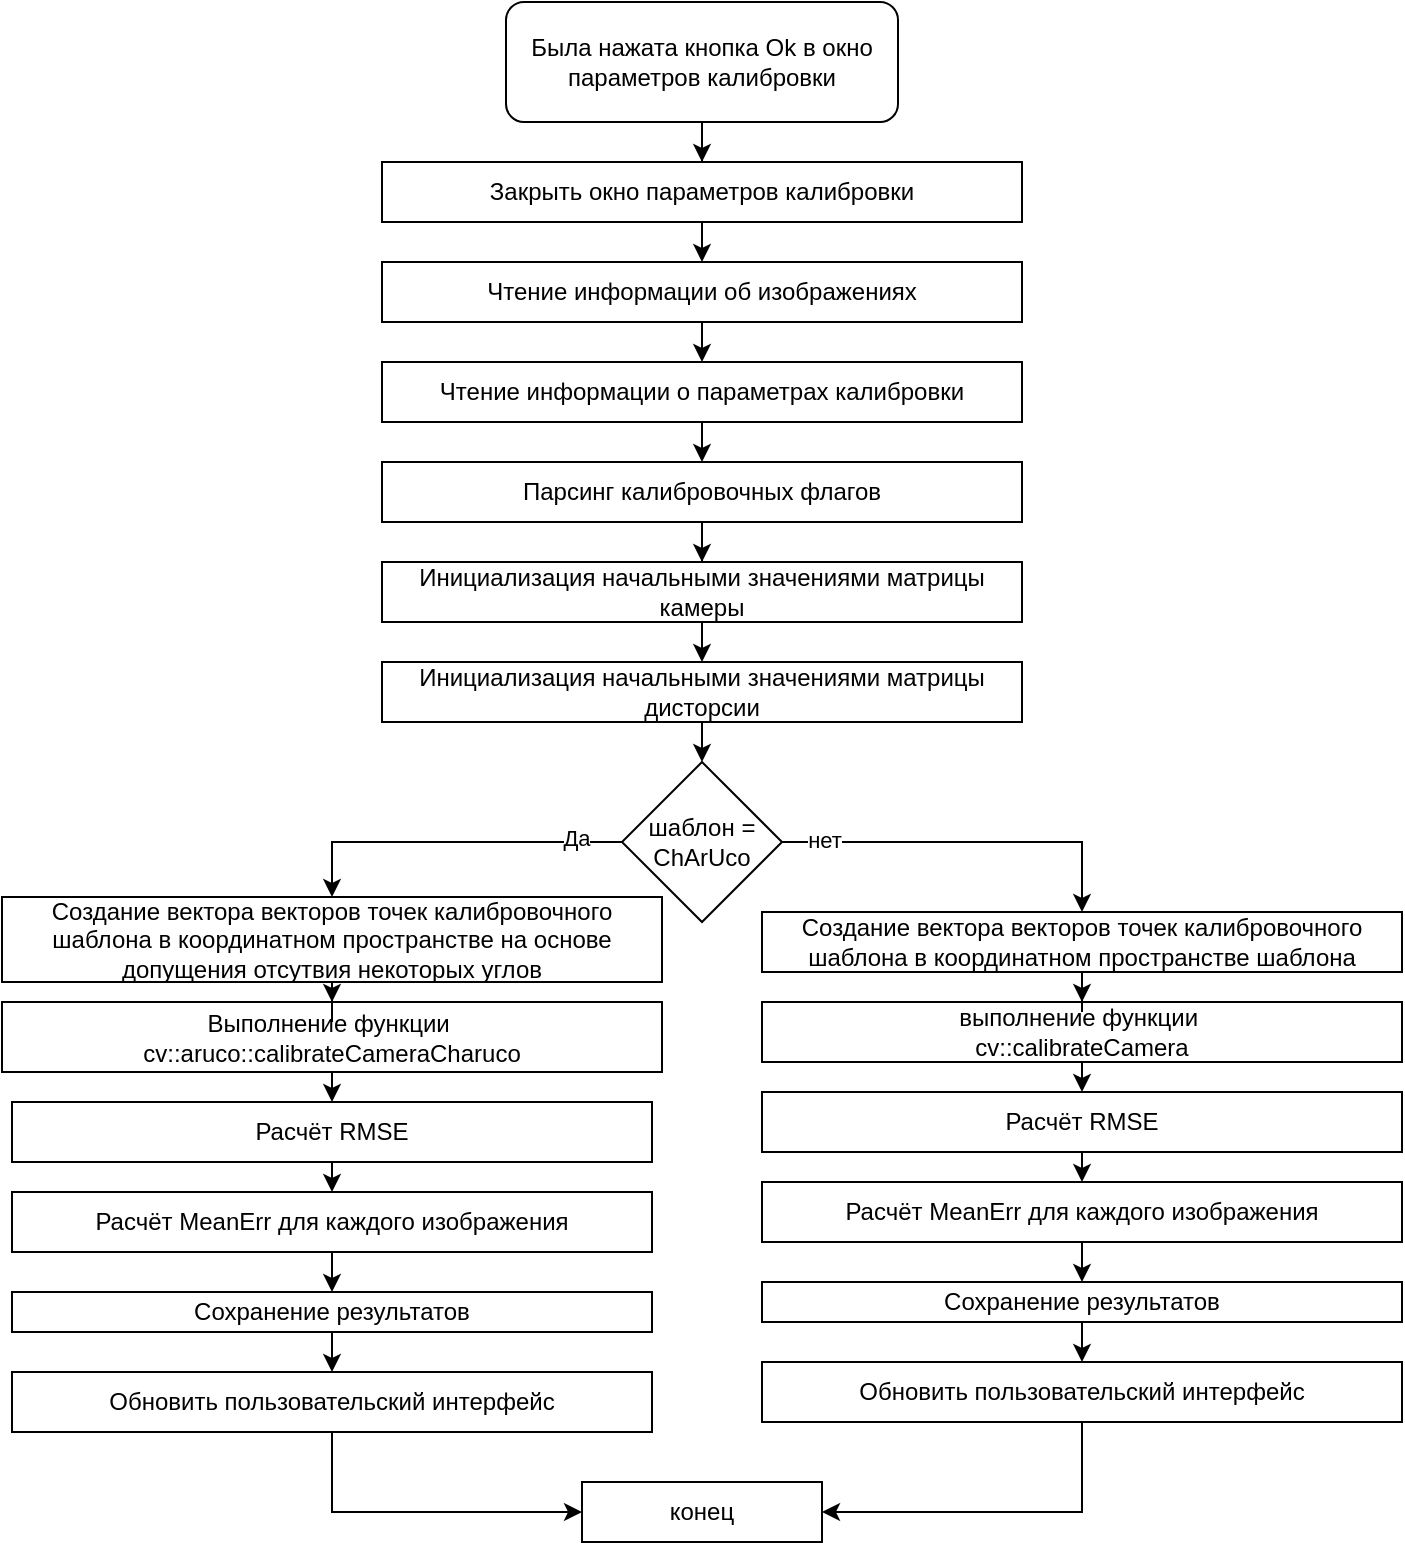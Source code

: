 <mxfile version="15.8.7" type="device"><diagram id="wHinym8xkc0fKStjPOqj" name="Страница 1"><mxGraphModel dx="1504" dy="764" grid="1" gridSize="10" guides="1" tooltips="1" connect="1" arrows="1" fold="1" page="1" pageScale="1" pageWidth="827" pageHeight="1169" math="0" shadow="0"><root><mxCell id="0"/><mxCell id="1" parent="0"/><mxCell id="cmCTbLBZQwJFtfWWJ-8J-33" style="edgeStyle=orthogonalEdgeStyle;rounded=0;orthogonalLoop=1;jettySize=auto;html=1;entryX=0.5;entryY=0;entryDx=0;entryDy=0;" edge="1" parent="1" source="cmCTbLBZQwJFtfWWJ-8J-1" target="cmCTbLBZQwJFtfWWJ-8J-32"><mxGeometry relative="1" as="geometry"/></mxCell><mxCell id="cmCTbLBZQwJFtfWWJ-8J-1" value="Была нажата кнопка Ok в окно параметров калибровки" style="rounded=1;whiteSpace=wrap;html=1;" vertex="1" parent="1"><mxGeometry x="332" y="40" width="196" height="60" as="geometry"/></mxCell><mxCell id="cmCTbLBZQwJFtfWWJ-8J-2" value="Чтение информации об изображениях" style="rounded=0;whiteSpace=wrap;html=1;" vertex="1" parent="1"><mxGeometry x="270" y="170" width="320" height="30" as="geometry"/></mxCell><mxCell id="cmCTbLBZQwJFtfWWJ-8J-3" value="" style="endArrow=classic;html=1;rounded=0;exitX=0.5;exitY=1;exitDx=0;exitDy=0;entryX=0.5;entryY=0;entryDx=0;entryDy=0;" edge="1" parent="1" target="cmCTbLBZQwJFtfWWJ-8J-2"><mxGeometry width="50" height="50" relative="1" as="geometry"><mxPoint x="430" y="150" as="sourcePoint"/><mxPoint x="400" y="350" as="targetPoint"/></mxGeometry></mxCell><mxCell id="cmCTbLBZQwJFtfWWJ-8J-4" value="Чтение информации о параметрах калибровки" style="rounded=0;whiteSpace=wrap;html=1;" vertex="1" parent="1"><mxGeometry x="270" y="220" width="320" height="30" as="geometry"/></mxCell><mxCell id="cmCTbLBZQwJFtfWWJ-8J-5" value="" style="endArrow=classic;html=1;rounded=0;exitX=0.5;exitY=1;exitDx=0;exitDy=0;entryX=0.5;entryY=0;entryDx=0;entryDy=0;" edge="1" parent="1" source="cmCTbLBZQwJFtfWWJ-8J-2" target="cmCTbLBZQwJFtfWWJ-8J-4"><mxGeometry width="50" height="50" relative="1" as="geometry"><mxPoint x="450" y="380" as="sourcePoint"/><mxPoint x="500" y="330" as="targetPoint"/></mxGeometry></mxCell><mxCell id="cmCTbLBZQwJFtfWWJ-8J-9" value="" style="endArrow=classic;html=1;rounded=0;exitX=0.5;exitY=1;exitDx=0;exitDy=0;entryX=0.5;entryY=0;entryDx=0;entryDy=0;" edge="1" parent="1" target="cmCTbLBZQwJFtfWWJ-8J-10"><mxGeometry width="50" height="50" relative="1" as="geometry"><mxPoint x="430" y="250" as="sourcePoint"/><mxPoint x="428" y="370" as="targetPoint"/></mxGeometry></mxCell><mxCell id="cmCTbLBZQwJFtfWWJ-8J-12" style="edgeStyle=orthogonalEdgeStyle;rounded=0;orthogonalLoop=1;jettySize=auto;html=1;entryX=0.5;entryY=0;entryDx=0;entryDy=0;" edge="1" parent="1" source="cmCTbLBZQwJFtfWWJ-8J-10" target="cmCTbLBZQwJFtfWWJ-8J-11"><mxGeometry relative="1" as="geometry"/></mxCell><mxCell id="cmCTbLBZQwJFtfWWJ-8J-10" value="Парсинг калибровочных флагов" style="rounded=0;whiteSpace=wrap;html=1;" vertex="1" parent="1"><mxGeometry x="270" y="270" width="320" height="30" as="geometry"/></mxCell><mxCell id="cmCTbLBZQwJFtfWWJ-8J-11" value="Инициализация начальными значениями матрицы камеры" style="rounded=0;whiteSpace=wrap;html=1;" vertex="1" parent="1"><mxGeometry x="270" y="320" width="320" height="30" as="geometry"/></mxCell><mxCell id="cmCTbLBZQwJFtfWWJ-8J-13" value="Инициализация начальными значениями матрицы дисторсии" style="rounded=0;whiteSpace=wrap;html=1;" vertex="1" parent="1"><mxGeometry x="270" y="370" width="320" height="30" as="geometry"/></mxCell><mxCell id="cmCTbLBZQwJFtfWWJ-8J-14" value="" style="endArrow=classic;html=1;rounded=0;exitX=0.5;exitY=1;exitDx=0;exitDy=0;entryX=0.5;entryY=0;entryDx=0;entryDy=0;" edge="1" parent="1" source="cmCTbLBZQwJFtfWWJ-8J-11" target="cmCTbLBZQwJFtfWWJ-8J-13"><mxGeometry width="50" height="50" relative="1" as="geometry"><mxPoint x="480" y="490" as="sourcePoint"/><mxPoint x="530" y="440" as="targetPoint"/></mxGeometry></mxCell><mxCell id="cmCTbLBZQwJFtfWWJ-8J-40" style="edgeStyle=orthogonalEdgeStyle;rounded=0;orthogonalLoop=1;jettySize=auto;html=1;entryX=0.5;entryY=0;entryDx=0;entryDy=0;" edge="1" parent="1" source="cmCTbLBZQwJFtfWWJ-8J-17" target="cmCTbLBZQwJFtfWWJ-8J-39"><mxGeometry relative="1" as="geometry"><Array as="points"><mxPoint x="620" y="460"/></Array></mxGeometry></mxCell><mxCell id="cmCTbLBZQwJFtfWWJ-8J-41" value="нет" style="edgeLabel;html=1;align=center;verticalAlign=middle;resizable=0;points=[];" vertex="1" connectable="0" parent="cmCTbLBZQwJFtfWWJ-8J-40"><mxGeometry x="-0.777" y="1" relative="1" as="geometry"><mxPoint as="offset"/></mxGeometry></mxCell><mxCell id="cmCTbLBZQwJFtfWWJ-8J-43" style="edgeStyle=orthogonalEdgeStyle;rounded=0;orthogonalLoop=1;jettySize=auto;html=1;entryX=0.5;entryY=0;entryDx=0;entryDy=0;" edge="1" parent="1" source="cmCTbLBZQwJFtfWWJ-8J-17" target="cmCTbLBZQwJFtfWWJ-8J-42"><mxGeometry relative="1" as="geometry"><Array as="points"><mxPoint x="245" y="460"/></Array></mxGeometry></mxCell><mxCell id="cmCTbLBZQwJFtfWWJ-8J-44" value="Да" style="edgeLabel;html=1;align=center;verticalAlign=middle;resizable=0;points=[];" vertex="1" connectable="0" parent="cmCTbLBZQwJFtfWWJ-8J-43"><mxGeometry x="-0.729" y="-2" relative="1" as="geometry"><mxPoint as="offset"/></mxGeometry></mxCell><mxCell id="cmCTbLBZQwJFtfWWJ-8J-17" value="шаблон = ChArUco" style="rhombus;whiteSpace=wrap;html=1;" vertex="1" parent="1"><mxGeometry x="390" y="420" width="80" height="80" as="geometry"/></mxCell><mxCell id="cmCTbLBZQwJFtfWWJ-8J-18" value="" style="endArrow=classic;html=1;rounded=0;exitX=0.5;exitY=1;exitDx=0;exitDy=0;entryX=0.5;entryY=0;entryDx=0;entryDy=0;" edge="1" parent="1" source="cmCTbLBZQwJFtfWWJ-8J-13" target="cmCTbLBZQwJFtfWWJ-8J-17"><mxGeometry width="50" height="50" relative="1" as="geometry"><mxPoint x="570" y="520" as="sourcePoint"/><mxPoint x="620" y="470" as="targetPoint"/></mxGeometry></mxCell><mxCell id="cmCTbLBZQwJFtfWWJ-8J-21" value="выполнение функции&amp;nbsp;&lt;br&gt;cv::calibrateCamera" style="rounded=0;whiteSpace=wrap;html=1;" vertex="1" parent="1"><mxGeometry x="460" y="540" width="320" height="30" as="geometry"/></mxCell><mxCell id="cmCTbLBZQwJFtfWWJ-8J-22" value="Расчёт RMSE" style="rounded=0;whiteSpace=wrap;html=1;" vertex="1" parent="1"><mxGeometry x="460" y="585" width="320" height="30" as="geometry"/></mxCell><mxCell id="cmCTbLBZQwJFtfWWJ-8J-23" value="" style="endArrow=classic;html=1;rounded=0;exitX=0.5;exitY=1;exitDx=0;exitDy=0;entryX=0.5;entryY=0;entryDx=0;entryDy=0;" edge="1" parent="1" source="cmCTbLBZQwJFtfWWJ-8J-21" target="cmCTbLBZQwJFtfWWJ-8J-22"><mxGeometry width="50" height="50" relative="1" as="geometry"><mxPoint x="660" y="740" as="sourcePoint"/><mxPoint x="710" y="690" as="targetPoint"/></mxGeometry></mxCell><mxCell id="cmCTbLBZQwJFtfWWJ-8J-24" value="Расчёт MeanErr для каждого изображения" style="rounded=0;whiteSpace=wrap;html=1;" vertex="1" parent="1"><mxGeometry x="460" y="630" width="320" height="30" as="geometry"/></mxCell><mxCell id="cmCTbLBZQwJFtfWWJ-8J-25" value="" style="endArrow=classic;html=1;rounded=0;exitX=0.5;exitY=1;exitDx=0;exitDy=0;entryX=0.5;entryY=0;entryDx=0;entryDy=0;" edge="1" parent="1" source="cmCTbLBZQwJFtfWWJ-8J-22" target="cmCTbLBZQwJFtfWWJ-8J-24"><mxGeometry width="50" height="50" relative="1" as="geometry"><mxPoint x="790" y="680" as="sourcePoint"/><mxPoint x="840" y="630" as="targetPoint"/></mxGeometry></mxCell><mxCell id="cmCTbLBZQwJFtfWWJ-8J-26" value="Сохранение результатов" style="rounded=0;whiteSpace=wrap;html=1;" vertex="1" parent="1"><mxGeometry x="460" y="680" width="320" height="20" as="geometry"/></mxCell><mxCell id="cmCTbLBZQwJFtfWWJ-8J-27" value="" style="endArrow=classic;html=1;rounded=0;exitX=0.5;exitY=1;exitDx=0;exitDy=0;entryX=0.5;entryY=0;entryDx=0;entryDy=0;" edge="1" parent="1" source="cmCTbLBZQwJFtfWWJ-8J-24" target="cmCTbLBZQwJFtfWWJ-8J-26"><mxGeometry width="50" height="50" relative="1" as="geometry"><mxPoint x="560" y="890" as="sourcePoint"/><mxPoint x="610" y="840" as="targetPoint"/></mxGeometry></mxCell><mxCell id="cmCTbLBZQwJFtfWWJ-8J-28" value="Обновить пользовательский интерфейс" style="rounded=0;whiteSpace=wrap;html=1;" vertex="1" parent="1"><mxGeometry x="460" y="720" width="320" height="30" as="geometry"/></mxCell><mxCell id="cmCTbLBZQwJFtfWWJ-8J-29" value="" style="endArrow=classic;html=1;rounded=0;exitX=0.5;exitY=1;exitDx=0;exitDy=0;entryX=0.5;entryY=0;entryDx=0;entryDy=0;" edge="1" parent="1" source="cmCTbLBZQwJFtfWWJ-8J-26" target="cmCTbLBZQwJFtfWWJ-8J-28"><mxGeometry width="50" height="50" relative="1" as="geometry"><mxPoint x="810" y="880" as="sourcePoint"/><mxPoint x="860" y="830" as="targetPoint"/></mxGeometry></mxCell><mxCell id="cmCTbLBZQwJFtfWWJ-8J-32" value="&lt;span&gt;Закрыть окно параметров калибровки&lt;/span&gt;" style="rounded=0;whiteSpace=wrap;html=1;" vertex="1" parent="1"><mxGeometry x="270" y="120" width="320" height="30" as="geometry"/></mxCell><mxCell id="cmCTbLBZQwJFtfWWJ-8J-34" value="Выполнение функции&amp;nbsp;&lt;br&gt;cv::aruco::calibrateCameraCharuco" style="rounded=0;whiteSpace=wrap;html=1;" vertex="1" parent="1"><mxGeometry x="80" y="540" width="330" height="35" as="geometry"/></mxCell><mxCell id="cmCTbLBZQwJFtfWWJ-8J-45" style="edgeStyle=orthogonalEdgeStyle;rounded=0;orthogonalLoop=1;jettySize=auto;html=1;entryX=0.5;entryY=0;entryDx=0;entryDy=0;" edge="1" parent="1" source="cmCTbLBZQwJFtfWWJ-8J-39" target="cmCTbLBZQwJFtfWWJ-8J-21"><mxGeometry relative="1" as="geometry"/></mxCell><mxCell id="cmCTbLBZQwJFtfWWJ-8J-39" value="Создание вектора векторов точек калибровочного шаблона в координатном пространстве шаблона" style="rounded=0;whiteSpace=wrap;html=1;" vertex="1" parent="1"><mxGeometry x="460" y="495" width="320" height="30" as="geometry"/></mxCell><mxCell id="cmCTbLBZQwJFtfWWJ-8J-46" style="edgeStyle=orthogonalEdgeStyle;rounded=0;orthogonalLoop=1;jettySize=auto;html=1;entryX=0.5;entryY=0;entryDx=0;entryDy=0;" edge="1" parent="1" source="cmCTbLBZQwJFtfWWJ-8J-42" target="cmCTbLBZQwJFtfWWJ-8J-34"><mxGeometry relative="1" as="geometry"/></mxCell><mxCell id="cmCTbLBZQwJFtfWWJ-8J-42" value="Создание вектора векторов точек калибровочного шаблона в координатном пространстве на основе допущения отсутвия некоторых углов" style="rounded=0;whiteSpace=wrap;html=1;" vertex="1" parent="1"><mxGeometry x="80" y="487.5" width="330" height="42.5" as="geometry"/></mxCell><mxCell id="cmCTbLBZQwJFtfWWJ-8J-47" value="Расчёт RMSE" style="rounded=0;whiteSpace=wrap;html=1;" vertex="1" parent="1"><mxGeometry x="85" y="590" width="320" height="30" as="geometry"/></mxCell><mxCell id="cmCTbLBZQwJFtfWWJ-8J-48" value="" style="endArrow=classic;html=1;rounded=0;exitX=0.5;exitY=1;exitDx=0;exitDy=0;entryX=0.5;entryY=0;entryDx=0;entryDy=0;" edge="1" parent="1" target="cmCTbLBZQwJFtfWWJ-8J-47"><mxGeometry width="50" height="50" relative="1" as="geometry"><mxPoint x="245" y="575.0" as="sourcePoint"/><mxPoint x="335" y="695" as="targetPoint"/></mxGeometry></mxCell><mxCell id="cmCTbLBZQwJFtfWWJ-8J-49" value="Расчёт MeanErr для каждого изображения" style="rounded=0;whiteSpace=wrap;html=1;" vertex="1" parent="1"><mxGeometry x="85" y="635" width="320" height="30" as="geometry"/></mxCell><mxCell id="cmCTbLBZQwJFtfWWJ-8J-50" value="" style="endArrow=classic;html=1;rounded=0;exitX=0.5;exitY=1;exitDx=0;exitDy=0;entryX=0.5;entryY=0;entryDx=0;entryDy=0;" edge="1" parent="1" source="cmCTbLBZQwJFtfWWJ-8J-47" target="cmCTbLBZQwJFtfWWJ-8J-49"><mxGeometry width="50" height="50" relative="1" as="geometry"><mxPoint x="415" y="685" as="sourcePoint"/><mxPoint x="465" y="635" as="targetPoint"/></mxGeometry></mxCell><mxCell id="cmCTbLBZQwJFtfWWJ-8J-51" value="Сохранение результатов" style="rounded=0;whiteSpace=wrap;html=1;" vertex="1" parent="1"><mxGeometry x="85" y="685" width="320" height="20" as="geometry"/></mxCell><mxCell id="cmCTbLBZQwJFtfWWJ-8J-52" value="" style="endArrow=classic;html=1;rounded=0;exitX=0.5;exitY=1;exitDx=0;exitDy=0;entryX=0.5;entryY=0;entryDx=0;entryDy=0;" edge="1" parent="1" source="cmCTbLBZQwJFtfWWJ-8J-49" target="cmCTbLBZQwJFtfWWJ-8J-51"><mxGeometry width="50" height="50" relative="1" as="geometry"><mxPoint x="185" y="895" as="sourcePoint"/><mxPoint x="235" y="845" as="targetPoint"/></mxGeometry></mxCell><mxCell id="cmCTbLBZQwJFtfWWJ-8J-53" value="Обновить пользовательский интерфейс" style="rounded=0;whiteSpace=wrap;html=1;" vertex="1" parent="1"><mxGeometry x="85" y="725" width="320" height="30" as="geometry"/></mxCell><mxCell id="cmCTbLBZQwJFtfWWJ-8J-54" value="" style="endArrow=classic;html=1;rounded=0;exitX=0.5;exitY=1;exitDx=0;exitDy=0;entryX=0.5;entryY=0;entryDx=0;entryDy=0;" edge="1" parent="1" source="cmCTbLBZQwJFtfWWJ-8J-51" target="cmCTbLBZQwJFtfWWJ-8J-53"><mxGeometry width="50" height="50" relative="1" as="geometry"><mxPoint x="435" y="885" as="sourcePoint"/><mxPoint x="485" y="835" as="targetPoint"/></mxGeometry></mxCell><mxCell id="cmCTbLBZQwJFtfWWJ-8J-55" value="конец" style="rounded=0;whiteSpace=wrap;html=1;" vertex="1" parent="1"><mxGeometry x="370" y="780" width="120" height="30" as="geometry"/></mxCell><mxCell id="cmCTbLBZQwJFtfWWJ-8J-56" value="" style="endArrow=classic;html=1;rounded=0;exitX=0.5;exitY=1;exitDx=0;exitDy=0;entryX=0;entryY=0.5;entryDx=0;entryDy=0;" edge="1" parent="1" source="cmCTbLBZQwJFtfWWJ-8J-53" target="cmCTbLBZQwJFtfWWJ-8J-55"><mxGeometry width="50" height="50" relative="1" as="geometry"><mxPoint x="240" y="950" as="sourcePoint"/><mxPoint x="290" y="900" as="targetPoint"/><Array as="points"><mxPoint x="245" y="795"/></Array></mxGeometry></mxCell><mxCell id="cmCTbLBZQwJFtfWWJ-8J-57" value="" style="endArrow=classic;html=1;rounded=0;exitX=0.5;exitY=1;exitDx=0;exitDy=0;entryX=1;entryY=0.5;entryDx=0;entryDy=0;" edge="1" parent="1" source="cmCTbLBZQwJFtfWWJ-8J-28" target="cmCTbLBZQwJFtfWWJ-8J-55"><mxGeometry width="50" height="50" relative="1" as="geometry"><mxPoint x="630" y="960" as="sourcePoint"/><mxPoint x="680" y="910" as="targetPoint"/><Array as="points"><mxPoint x="620" y="795"/></Array></mxGeometry></mxCell></root></mxGraphModel></diagram></mxfile>
